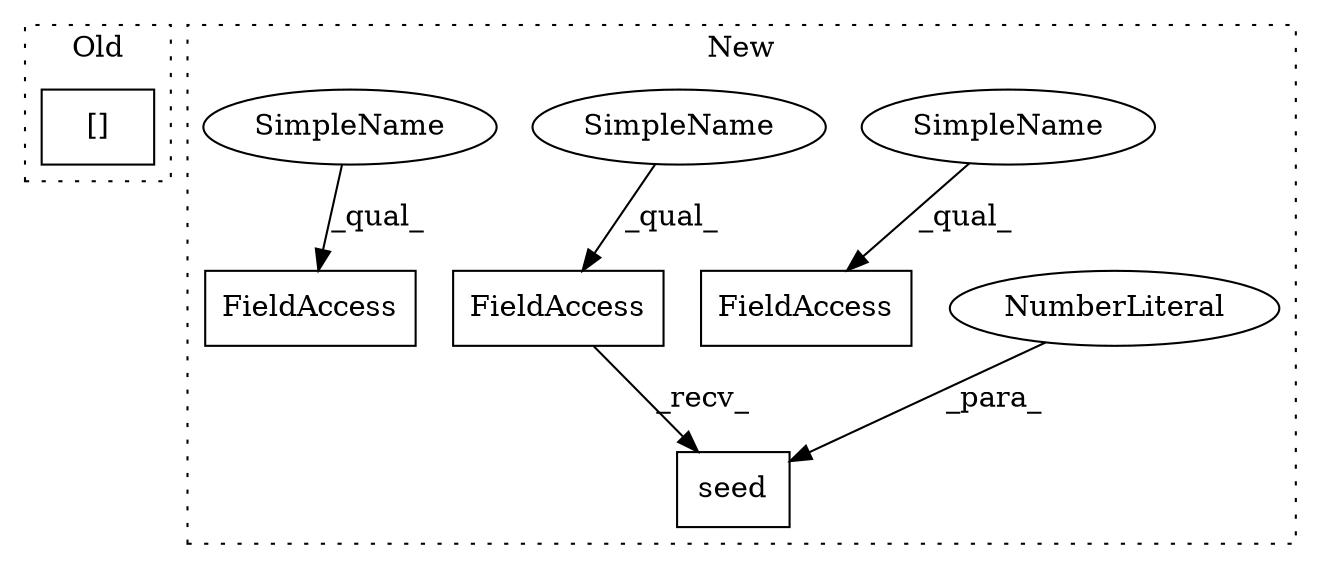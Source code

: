 digraph G {
subgraph cluster0 {
1 [label="[]" a="2" s="6926,6937" l="10,1" shape="box"];
label = "Old";
style="dotted";
}
subgraph cluster1 {
2 [label="seed" a="32" s="7070,7076" l="5,1" shape="box"];
3 [label="NumberLiteral" a="34" s="7075" l="1" shape="ellipse"];
4 [label="FieldAccess" a="22" s="7057" l="12" shape="box"];
5 [label="FieldAccess" a="22" s="7099" l="12" shape="box"];
6 [label="FieldAccess" a="22" s="7146" l="12" shape="box"];
7 [label="SimpleName" a="42" s="7146" l="5" shape="ellipse"];
8 [label="SimpleName" a="42" s="7057" l="5" shape="ellipse"];
9 [label="SimpleName" a="42" s="7099" l="5" shape="ellipse"];
label = "New";
style="dotted";
}
3 -> 2 [label="_para_"];
4 -> 2 [label="_recv_"];
7 -> 6 [label="_qual_"];
8 -> 4 [label="_qual_"];
9 -> 5 [label="_qual_"];
}